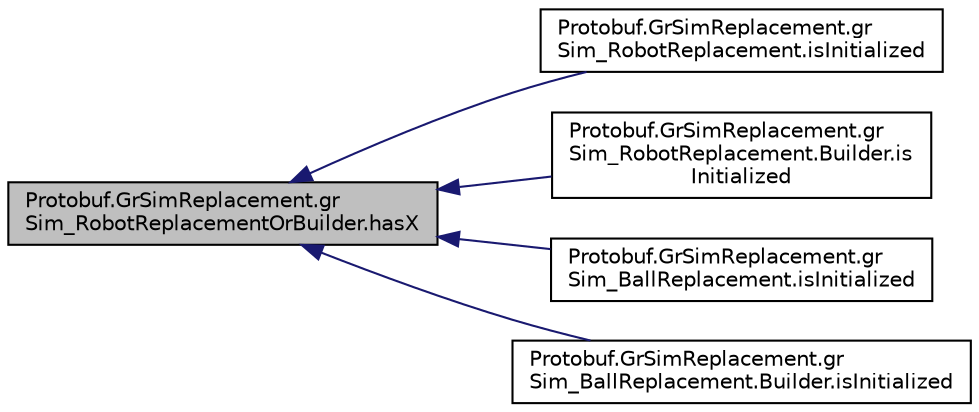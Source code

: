 digraph "Protobuf.GrSimReplacement.grSim_RobotReplacementOrBuilder.hasX"
{
 // INTERACTIVE_SVG=YES
  edge [fontname="Helvetica",fontsize="10",labelfontname="Helvetica",labelfontsize="10"];
  node [fontname="Helvetica",fontsize="10",shape=record];
  rankdir="LR";
  Node1 [label="Protobuf.GrSimReplacement.gr\lSim_RobotReplacementOrBuilder.hasX",height=0.2,width=0.4,color="black", fillcolor="grey75", style="filled", fontcolor="black"];
  Node1 -> Node2 [dir="back",color="midnightblue",fontsize="10",style="solid",fontname="Helvetica"];
  Node2 [label="Protobuf.GrSimReplacement.gr\lSim_RobotReplacement.isInitialized",height=0.2,width=0.4,color="black", fillcolor="white", style="filled",URL="$d9/d25/class_protobuf_1_1_gr_sim_replacement_1_1gr_sim___robot_replacement.html#ae4e4ac93696e6c38d8373ce55d5c0c2d"];
  Node1 -> Node3 [dir="back",color="midnightblue",fontsize="10",style="solid",fontname="Helvetica"];
  Node3 [label="Protobuf.GrSimReplacement.gr\lSim_RobotReplacement.Builder.is\lInitialized",height=0.2,width=0.4,color="black", fillcolor="white", style="filled",URL="$df/d41/class_protobuf_1_1_gr_sim_replacement_1_1gr_sim___robot_replacement_1_1_builder.html#a443d1243797291ba270aafda5221ae8b"];
  Node1 -> Node4 [dir="back",color="midnightblue",fontsize="10",style="solid",fontname="Helvetica"];
  Node4 [label="Protobuf.GrSimReplacement.gr\lSim_BallReplacement.isInitialized",height=0.2,width=0.4,color="black", fillcolor="white", style="filled",URL="$d2/dea/class_protobuf_1_1_gr_sim_replacement_1_1gr_sim___ball_replacement.html#ab1526b7fede7d1f83e782f98bff35501"];
  Node1 -> Node5 [dir="back",color="midnightblue",fontsize="10",style="solid",fontname="Helvetica"];
  Node5 [label="Protobuf.GrSimReplacement.gr\lSim_BallReplacement.Builder.isInitialized",height=0.2,width=0.4,color="black", fillcolor="white", style="filled",URL="$d1/daf/class_protobuf_1_1_gr_sim_replacement_1_1gr_sim___ball_replacement_1_1_builder.html#aced573a59359bfe7c8fc2f36ecc3a4ba"];
}

